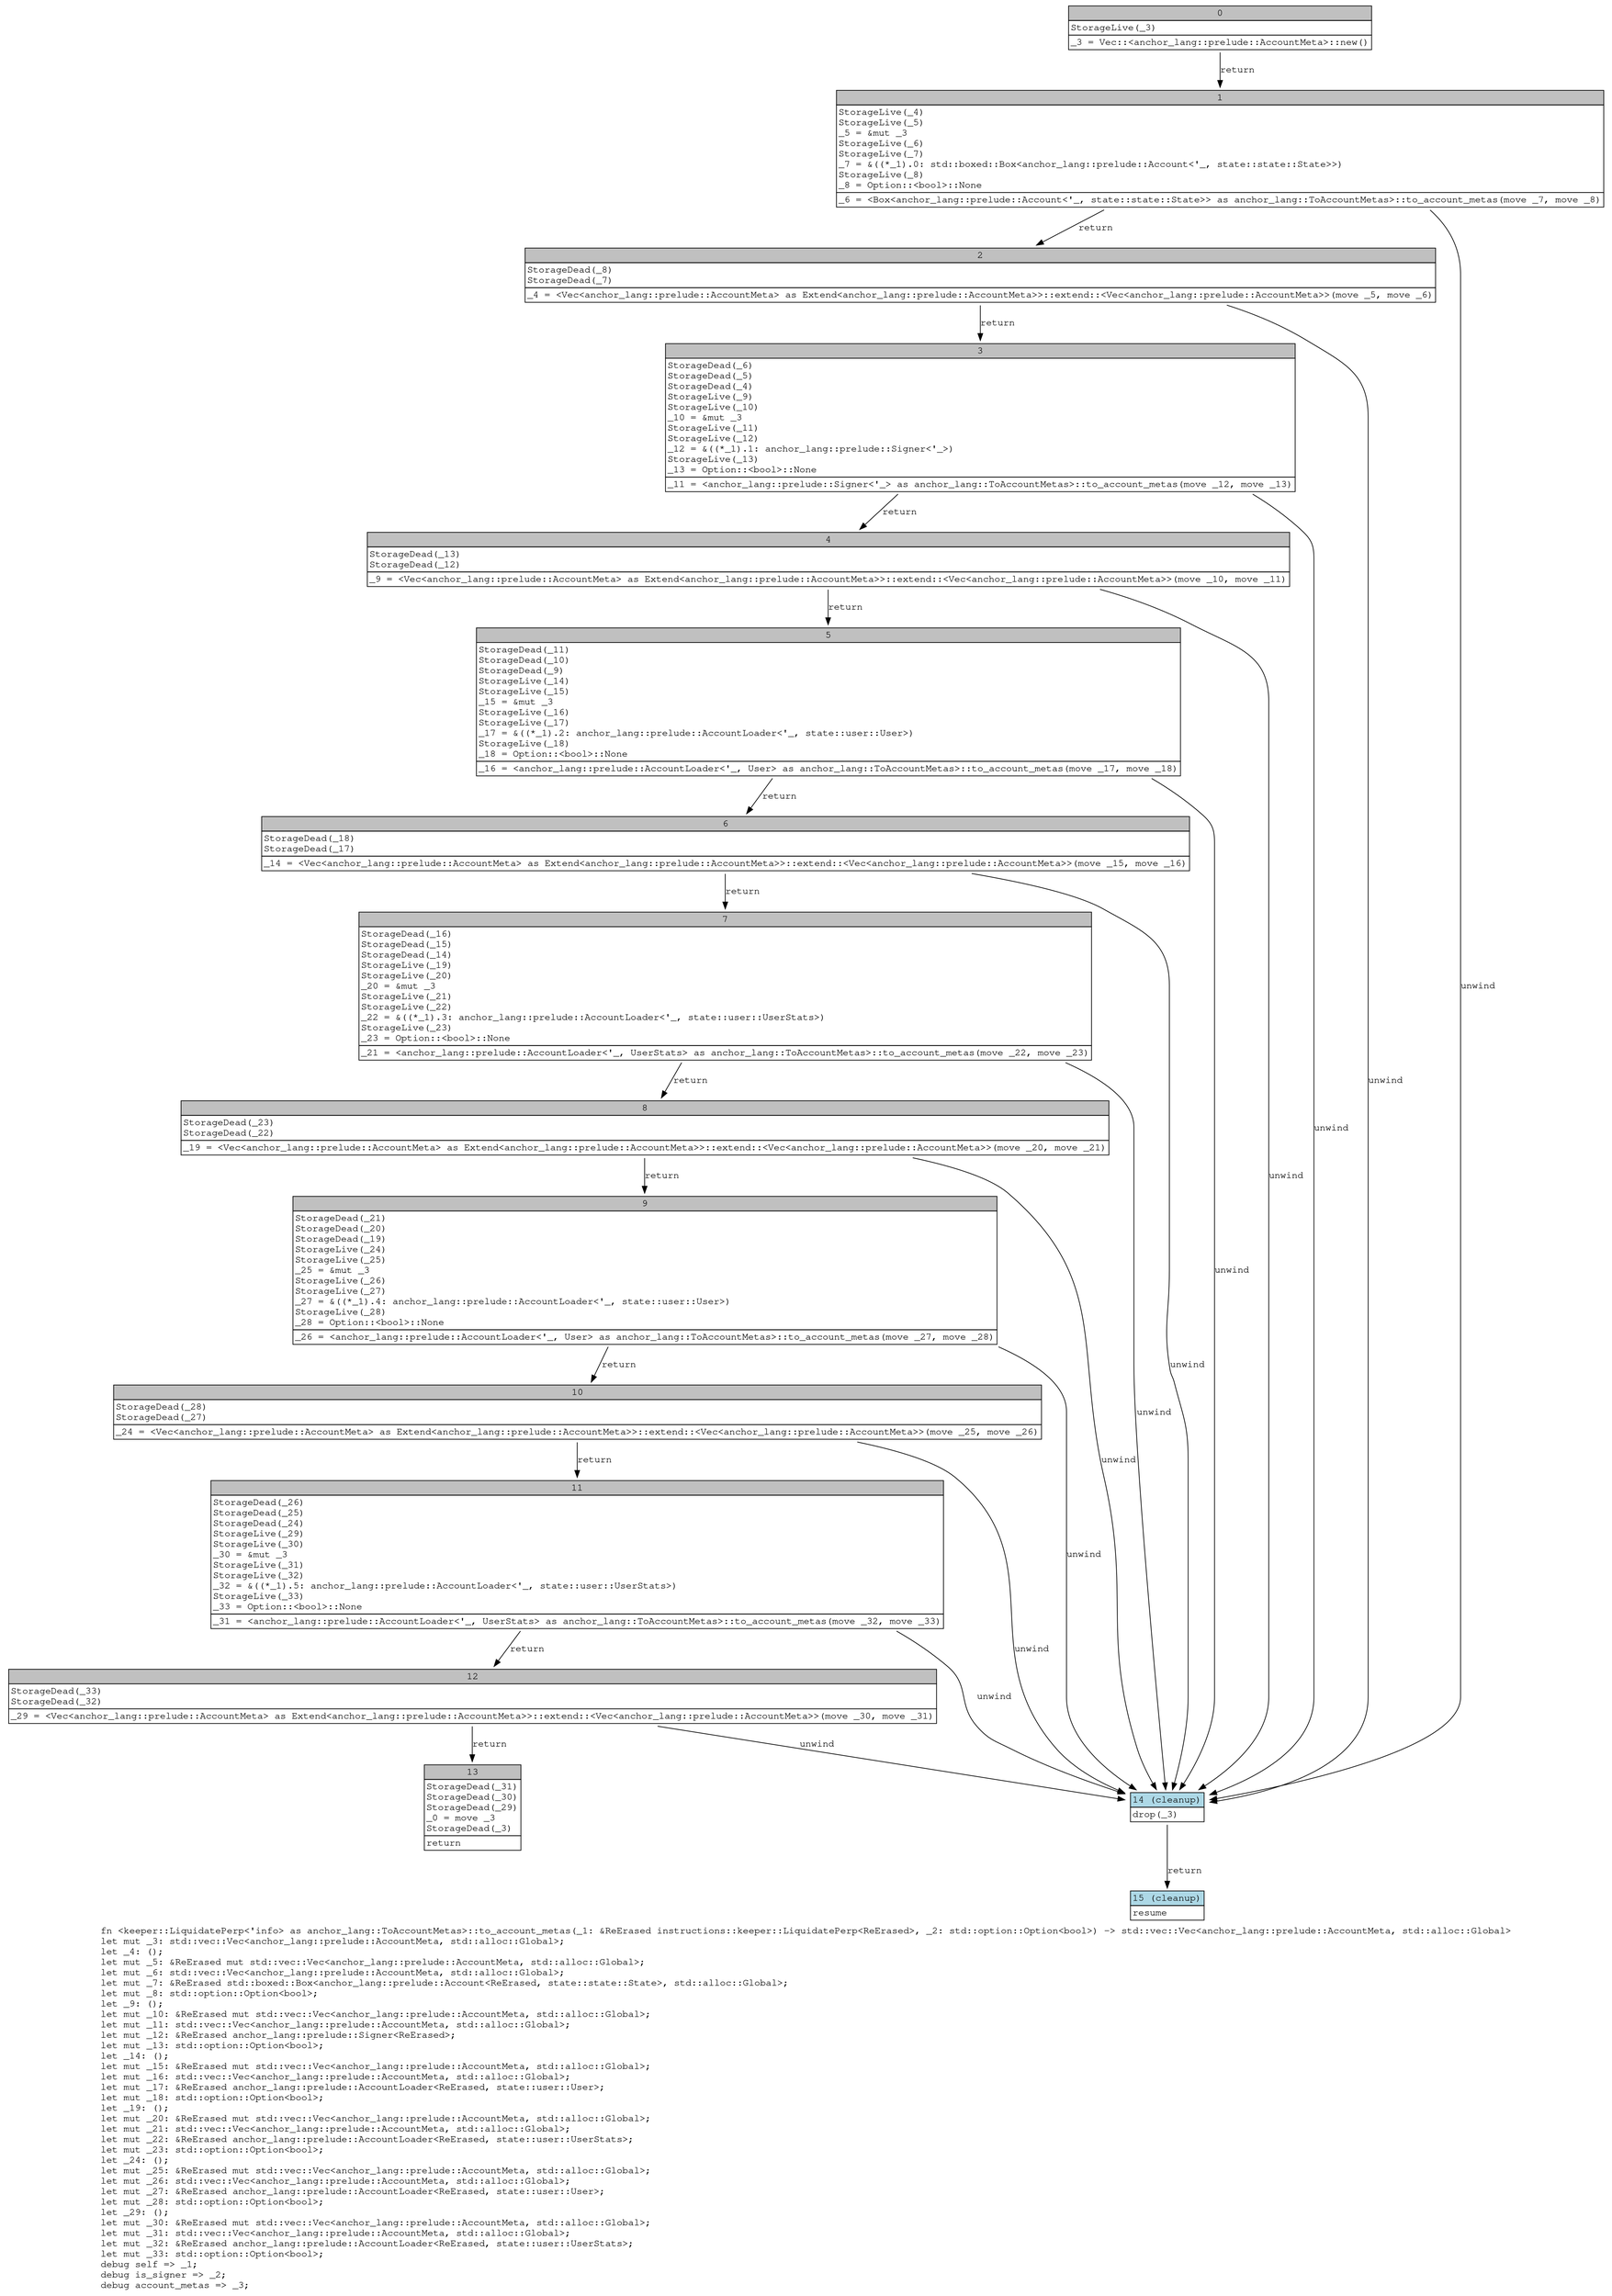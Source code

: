 digraph Mir_0_10062 {
    graph [fontname="Courier, monospace"];
    node [fontname="Courier, monospace"];
    edge [fontname="Courier, monospace"];
    label=<fn &lt;keeper::LiquidatePerp&lt;'info&gt; as anchor_lang::ToAccountMetas&gt;::to_account_metas(_1: &amp;ReErased instructions::keeper::LiquidatePerp&lt;ReErased&gt;, _2: std::option::Option&lt;bool&gt;) -&gt; std::vec::Vec&lt;anchor_lang::prelude::AccountMeta, std::alloc::Global&gt;<br align="left"/>let mut _3: std::vec::Vec&lt;anchor_lang::prelude::AccountMeta, std::alloc::Global&gt;;<br align="left"/>let _4: ();<br align="left"/>let mut _5: &amp;ReErased mut std::vec::Vec&lt;anchor_lang::prelude::AccountMeta, std::alloc::Global&gt;;<br align="left"/>let mut _6: std::vec::Vec&lt;anchor_lang::prelude::AccountMeta, std::alloc::Global&gt;;<br align="left"/>let mut _7: &amp;ReErased std::boxed::Box&lt;anchor_lang::prelude::Account&lt;ReErased, state::state::State&gt;, std::alloc::Global&gt;;<br align="left"/>let mut _8: std::option::Option&lt;bool&gt;;<br align="left"/>let _9: ();<br align="left"/>let mut _10: &amp;ReErased mut std::vec::Vec&lt;anchor_lang::prelude::AccountMeta, std::alloc::Global&gt;;<br align="left"/>let mut _11: std::vec::Vec&lt;anchor_lang::prelude::AccountMeta, std::alloc::Global&gt;;<br align="left"/>let mut _12: &amp;ReErased anchor_lang::prelude::Signer&lt;ReErased&gt;;<br align="left"/>let mut _13: std::option::Option&lt;bool&gt;;<br align="left"/>let _14: ();<br align="left"/>let mut _15: &amp;ReErased mut std::vec::Vec&lt;anchor_lang::prelude::AccountMeta, std::alloc::Global&gt;;<br align="left"/>let mut _16: std::vec::Vec&lt;anchor_lang::prelude::AccountMeta, std::alloc::Global&gt;;<br align="left"/>let mut _17: &amp;ReErased anchor_lang::prelude::AccountLoader&lt;ReErased, state::user::User&gt;;<br align="left"/>let mut _18: std::option::Option&lt;bool&gt;;<br align="left"/>let _19: ();<br align="left"/>let mut _20: &amp;ReErased mut std::vec::Vec&lt;anchor_lang::prelude::AccountMeta, std::alloc::Global&gt;;<br align="left"/>let mut _21: std::vec::Vec&lt;anchor_lang::prelude::AccountMeta, std::alloc::Global&gt;;<br align="left"/>let mut _22: &amp;ReErased anchor_lang::prelude::AccountLoader&lt;ReErased, state::user::UserStats&gt;;<br align="left"/>let mut _23: std::option::Option&lt;bool&gt;;<br align="left"/>let _24: ();<br align="left"/>let mut _25: &amp;ReErased mut std::vec::Vec&lt;anchor_lang::prelude::AccountMeta, std::alloc::Global&gt;;<br align="left"/>let mut _26: std::vec::Vec&lt;anchor_lang::prelude::AccountMeta, std::alloc::Global&gt;;<br align="left"/>let mut _27: &amp;ReErased anchor_lang::prelude::AccountLoader&lt;ReErased, state::user::User&gt;;<br align="left"/>let mut _28: std::option::Option&lt;bool&gt;;<br align="left"/>let _29: ();<br align="left"/>let mut _30: &amp;ReErased mut std::vec::Vec&lt;anchor_lang::prelude::AccountMeta, std::alloc::Global&gt;;<br align="left"/>let mut _31: std::vec::Vec&lt;anchor_lang::prelude::AccountMeta, std::alloc::Global&gt;;<br align="left"/>let mut _32: &amp;ReErased anchor_lang::prelude::AccountLoader&lt;ReErased, state::user::UserStats&gt;;<br align="left"/>let mut _33: std::option::Option&lt;bool&gt;;<br align="left"/>debug self =&gt; _1;<br align="left"/>debug is_signer =&gt; _2;<br align="left"/>debug account_metas =&gt; _3;<br align="left"/>>;
    bb0__0_10062 [shape="none", label=<<table border="0" cellborder="1" cellspacing="0"><tr><td bgcolor="gray" align="center" colspan="1">0</td></tr><tr><td align="left" balign="left">StorageLive(_3)<br/></td></tr><tr><td align="left">_3 = Vec::&lt;anchor_lang::prelude::AccountMeta&gt;::new()</td></tr></table>>];
    bb1__0_10062 [shape="none", label=<<table border="0" cellborder="1" cellspacing="0"><tr><td bgcolor="gray" align="center" colspan="1">1</td></tr><tr><td align="left" balign="left">StorageLive(_4)<br/>StorageLive(_5)<br/>_5 = &amp;mut _3<br/>StorageLive(_6)<br/>StorageLive(_7)<br/>_7 = &amp;((*_1).0: std::boxed::Box&lt;anchor_lang::prelude::Account&lt;'_, state::state::State&gt;&gt;)<br/>StorageLive(_8)<br/>_8 = Option::&lt;bool&gt;::None<br/></td></tr><tr><td align="left">_6 = &lt;Box&lt;anchor_lang::prelude::Account&lt;'_, state::state::State&gt;&gt; as anchor_lang::ToAccountMetas&gt;::to_account_metas(move _7, move _8)</td></tr></table>>];
    bb2__0_10062 [shape="none", label=<<table border="0" cellborder="1" cellspacing="0"><tr><td bgcolor="gray" align="center" colspan="1">2</td></tr><tr><td align="left" balign="left">StorageDead(_8)<br/>StorageDead(_7)<br/></td></tr><tr><td align="left">_4 = &lt;Vec&lt;anchor_lang::prelude::AccountMeta&gt; as Extend&lt;anchor_lang::prelude::AccountMeta&gt;&gt;::extend::&lt;Vec&lt;anchor_lang::prelude::AccountMeta&gt;&gt;(move _5, move _6)</td></tr></table>>];
    bb3__0_10062 [shape="none", label=<<table border="0" cellborder="1" cellspacing="0"><tr><td bgcolor="gray" align="center" colspan="1">3</td></tr><tr><td align="left" balign="left">StorageDead(_6)<br/>StorageDead(_5)<br/>StorageDead(_4)<br/>StorageLive(_9)<br/>StorageLive(_10)<br/>_10 = &amp;mut _3<br/>StorageLive(_11)<br/>StorageLive(_12)<br/>_12 = &amp;((*_1).1: anchor_lang::prelude::Signer&lt;'_&gt;)<br/>StorageLive(_13)<br/>_13 = Option::&lt;bool&gt;::None<br/></td></tr><tr><td align="left">_11 = &lt;anchor_lang::prelude::Signer&lt;'_&gt; as anchor_lang::ToAccountMetas&gt;::to_account_metas(move _12, move _13)</td></tr></table>>];
    bb4__0_10062 [shape="none", label=<<table border="0" cellborder="1" cellspacing="0"><tr><td bgcolor="gray" align="center" colspan="1">4</td></tr><tr><td align="left" balign="left">StorageDead(_13)<br/>StorageDead(_12)<br/></td></tr><tr><td align="left">_9 = &lt;Vec&lt;anchor_lang::prelude::AccountMeta&gt; as Extend&lt;anchor_lang::prelude::AccountMeta&gt;&gt;::extend::&lt;Vec&lt;anchor_lang::prelude::AccountMeta&gt;&gt;(move _10, move _11)</td></tr></table>>];
    bb5__0_10062 [shape="none", label=<<table border="0" cellborder="1" cellspacing="0"><tr><td bgcolor="gray" align="center" colspan="1">5</td></tr><tr><td align="left" balign="left">StorageDead(_11)<br/>StorageDead(_10)<br/>StorageDead(_9)<br/>StorageLive(_14)<br/>StorageLive(_15)<br/>_15 = &amp;mut _3<br/>StorageLive(_16)<br/>StorageLive(_17)<br/>_17 = &amp;((*_1).2: anchor_lang::prelude::AccountLoader&lt;'_, state::user::User&gt;)<br/>StorageLive(_18)<br/>_18 = Option::&lt;bool&gt;::None<br/></td></tr><tr><td align="left">_16 = &lt;anchor_lang::prelude::AccountLoader&lt;'_, User&gt; as anchor_lang::ToAccountMetas&gt;::to_account_metas(move _17, move _18)</td></tr></table>>];
    bb6__0_10062 [shape="none", label=<<table border="0" cellborder="1" cellspacing="0"><tr><td bgcolor="gray" align="center" colspan="1">6</td></tr><tr><td align="left" balign="left">StorageDead(_18)<br/>StorageDead(_17)<br/></td></tr><tr><td align="left">_14 = &lt;Vec&lt;anchor_lang::prelude::AccountMeta&gt; as Extend&lt;anchor_lang::prelude::AccountMeta&gt;&gt;::extend::&lt;Vec&lt;anchor_lang::prelude::AccountMeta&gt;&gt;(move _15, move _16)</td></tr></table>>];
    bb7__0_10062 [shape="none", label=<<table border="0" cellborder="1" cellspacing="0"><tr><td bgcolor="gray" align="center" colspan="1">7</td></tr><tr><td align="left" balign="left">StorageDead(_16)<br/>StorageDead(_15)<br/>StorageDead(_14)<br/>StorageLive(_19)<br/>StorageLive(_20)<br/>_20 = &amp;mut _3<br/>StorageLive(_21)<br/>StorageLive(_22)<br/>_22 = &amp;((*_1).3: anchor_lang::prelude::AccountLoader&lt;'_, state::user::UserStats&gt;)<br/>StorageLive(_23)<br/>_23 = Option::&lt;bool&gt;::None<br/></td></tr><tr><td align="left">_21 = &lt;anchor_lang::prelude::AccountLoader&lt;'_, UserStats&gt; as anchor_lang::ToAccountMetas&gt;::to_account_metas(move _22, move _23)</td></tr></table>>];
    bb8__0_10062 [shape="none", label=<<table border="0" cellborder="1" cellspacing="0"><tr><td bgcolor="gray" align="center" colspan="1">8</td></tr><tr><td align="left" balign="left">StorageDead(_23)<br/>StorageDead(_22)<br/></td></tr><tr><td align="left">_19 = &lt;Vec&lt;anchor_lang::prelude::AccountMeta&gt; as Extend&lt;anchor_lang::prelude::AccountMeta&gt;&gt;::extend::&lt;Vec&lt;anchor_lang::prelude::AccountMeta&gt;&gt;(move _20, move _21)</td></tr></table>>];
    bb9__0_10062 [shape="none", label=<<table border="0" cellborder="1" cellspacing="0"><tr><td bgcolor="gray" align="center" colspan="1">9</td></tr><tr><td align="left" balign="left">StorageDead(_21)<br/>StorageDead(_20)<br/>StorageDead(_19)<br/>StorageLive(_24)<br/>StorageLive(_25)<br/>_25 = &amp;mut _3<br/>StorageLive(_26)<br/>StorageLive(_27)<br/>_27 = &amp;((*_1).4: anchor_lang::prelude::AccountLoader&lt;'_, state::user::User&gt;)<br/>StorageLive(_28)<br/>_28 = Option::&lt;bool&gt;::None<br/></td></tr><tr><td align="left">_26 = &lt;anchor_lang::prelude::AccountLoader&lt;'_, User&gt; as anchor_lang::ToAccountMetas&gt;::to_account_metas(move _27, move _28)</td></tr></table>>];
    bb10__0_10062 [shape="none", label=<<table border="0" cellborder="1" cellspacing="0"><tr><td bgcolor="gray" align="center" colspan="1">10</td></tr><tr><td align="left" balign="left">StorageDead(_28)<br/>StorageDead(_27)<br/></td></tr><tr><td align="left">_24 = &lt;Vec&lt;anchor_lang::prelude::AccountMeta&gt; as Extend&lt;anchor_lang::prelude::AccountMeta&gt;&gt;::extend::&lt;Vec&lt;anchor_lang::prelude::AccountMeta&gt;&gt;(move _25, move _26)</td></tr></table>>];
    bb11__0_10062 [shape="none", label=<<table border="0" cellborder="1" cellspacing="0"><tr><td bgcolor="gray" align="center" colspan="1">11</td></tr><tr><td align="left" balign="left">StorageDead(_26)<br/>StorageDead(_25)<br/>StorageDead(_24)<br/>StorageLive(_29)<br/>StorageLive(_30)<br/>_30 = &amp;mut _3<br/>StorageLive(_31)<br/>StorageLive(_32)<br/>_32 = &amp;((*_1).5: anchor_lang::prelude::AccountLoader&lt;'_, state::user::UserStats&gt;)<br/>StorageLive(_33)<br/>_33 = Option::&lt;bool&gt;::None<br/></td></tr><tr><td align="left">_31 = &lt;anchor_lang::prelude::AccountLoader&lt;'_, UserStats&gt; as anchor_lang::ToAccountMetas&gt;::to_account_metas(move _32, move _33)</td></tr></table>>];
    bb12__0_10062 [shape="none", label=<<table border="0" cellborder="1" cellspacing="0"><tr><td bgcolor="gray" align="center" colspan="1">12</td></tr><tr><td align="left" balign="left">StorageDead(_33)<br/>StorageDead(_32)<br/></td></tr><tr><td align="left">_29 = &lt;Vec&lt;anchor_lang::prelude::AccountMeta&gt; as Extend&lt;anchor_lang::prelude::AccountMeta&gt;&gt;::extend::&lt;Vec&lt;anchor_lang::prelude::AccountMeta&gt;&gt;(move _30, move _31)</td></tr></table>>];
    bb13__0_10062 [shape="none", label=<<table border="0" cellborder="1" cellspacing="0"><tr><td bgcolor="gray" align="center" colspan="1">13</td></tr><tr><td align="left" balign="left">StorageDead(_31)<br/>StorageDead(_30)<br/>StorageDead(_29)<br/>_0 = move _3<br/>StorageDead(_3)<br/></td></tr><tr><td align="left">return</td></tr></table>>];
    bb14__0_10062 [shape="none", label=<<table border="0" cellborder="1" cellspacing="0"><tr><td bgcolor="lightblue" align="center" colspan="1">14 (cleanup)</td></tr><tr><td align="left">drop(_3)</td></tr></table>>];
    bb15__0_10062 [shape="none", label=<<table border="0" cellborder="1" cellspacing="0"><tr><td bgcolor="lightblue" align="center" colspan="1">15 (cleanup)</td></tr><tr><td align="left">resume</td></tr></table>>];
    bb0__0_10062 -> bb1__0_10062 [label="return"];
    bb1__0_10062 -> bb2__0_10062 [label="return"];
    bb1__0_10062 -> bb14__0_10062 [label="unwind"];
    bb2__0_10062 -> bb3__0_10062 [label="return"];
    bb2__0_10062 -> bb14__0_10062 [label="unwind"];
    bb3__0_10062 -> bb4__0_10062 [label="return"];
    bb3__0_10062 -> bb14__0_10062 [label="unwind"];
    bb4__0_10062 -> bb5__0_10062 [label="return"];
    bb4__0_10062 -> bb14__0_10062 [label="unwind"];
    bb5__0_10062 -> bb6__0_10062 [label="return"];
    bb5__0_10062 -> bb14__0_10062 [label="unwind"];
    bb6__0_10062 -> bb7__0_10062 [label="return"];
    bb6__0_10062 -> bb14__0_10062 [label="unwind"];
    bb7__0_10062 -> bb8__0_10062 [label="return"];
    bb7__0_10062 -> bb14__0_10062 [label="unwind"];
    bb8__0_10062 -> bb9__0_10062 [label="return"];
    bb8__0_10062 -> bb14__0_10062 [label="unwind"];
    bb9__0_10062 -> bb10__0_10062 [label="return"];
    bb9__0_10062 -> bb14__0_10062 [label="unwind"];
    bb10__0_10062 -> bb11__0_10062 [label="return"];
    bb10__0_10062 -> bb14__0_10062 [label="unwind"];
    bb11__0_10062 -> bb12__0_10062 [label="return"];
    bb11__0_10062 -> bb14__0_10062 [label="unwind"];
    bb12__0_10062 -> bb13__0_10062 [label="return"];
    bb12__0_10062 -> bb14__0_10062 [label="unwind"];
    bb14__0_10062 -> bb15__0_10062 [label="return"];
}
